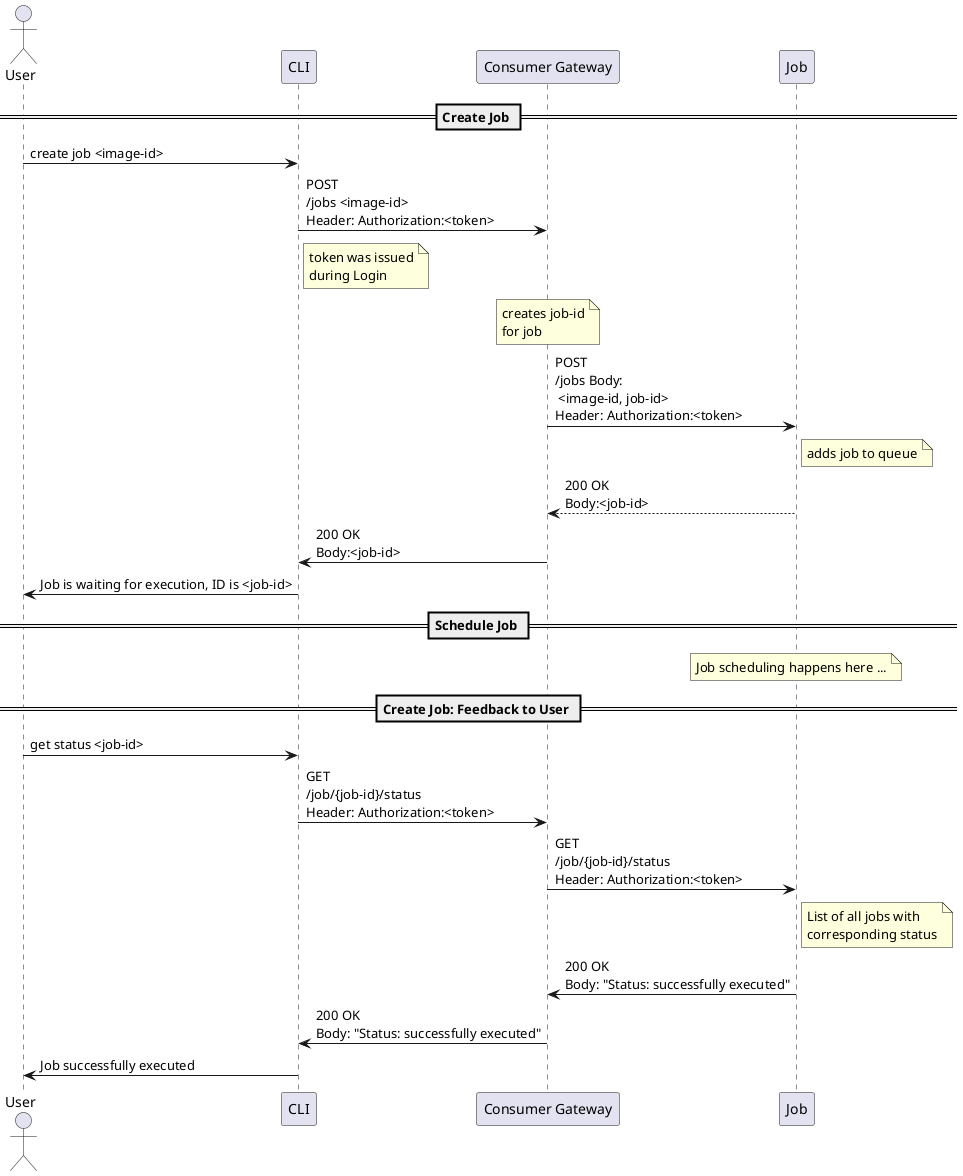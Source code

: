@startuml
actor "User"


== Create Job ==
User -> CLI: create job <image-id>
CLI -> "Consumer Gateway": POST\n/jobs <image-id>\nHeader: Authorization:<token>
note right of CLI: token was issued\nduring Login
note over "Consumer Gateway": creates job-id\nfor job
"Consumer Gateway" -> Job: POST\n/jobs Body:\n <image-id, job-id>\nHeader: Authorization:<token>
note right of Job: adds job to queue
Job --> "Consumer Gateway": 200 OK\nBody:<job-id>
"Consumer Gateway" -> CLI: 200 OK\nBody:<job-id>
"CLI" -> User: Job is waiting for execution, ID is <job-id>


== Schedule Job ==
note over Job: Job scheduling happens here ... 

== Create Job: Feedback to User ==
"User" -> "CLI": get status <job-id>

"CLI" -> "Consumer Gateway": GET\n/job/{job-id}/status \nHeader: Authorization:<token>
"Consumer Gateway" -> "Job": GET\n/job/{job-id}/status \nHeader: Authorization:<token>
note right of Job: List of all jobs with\ncorresponding status
"Job" -> "Consumer Gateway": 200 OK\nBody: "Status: successfully executed"
"Consumer Gateway"->"CLI": 200 OK\nBody: "Status: successfully executed"
"CLI"->"User": Job successfully executed

@enduml